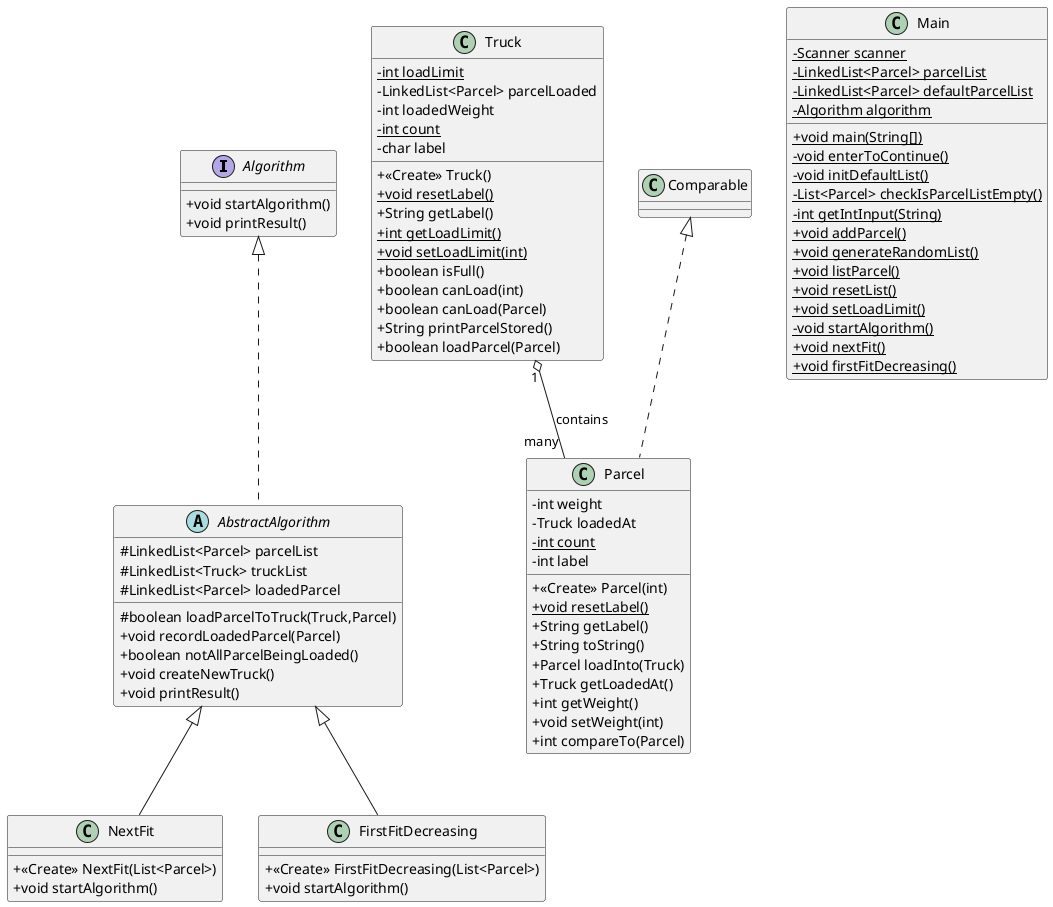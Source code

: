 @startuml
skinparam classAttributeIconSize 0
interface Algorithm {
+ void startAlgorithm()
+ void printResult()
}
class Truck {
- {static} int loadLimit
- LinkedList<Parcel> parcelLoaded
- int loadedWeight
- {static} int count
- char label
+ <<Create>> Truck()
+ {static} void resetLabel()
+ String getLabel()
+ {static} int getLoadLimit()
+ {static} void setLoadLimit(int)
+ boolean isFull()
+ boolean canLoad(int)
+ boolean canLoad(Parcel)
+ String printParcelStored()
+ boolean loadParcel(Parcel)
}
class NextFit {
+ <<Create>> NextFit(List<Parcel>)
+ void startAlgorithm()
}
class Main {
- {static} Scanner scanner
- {static} LinkedList<Parcel> parcelList
- {static} LinkedList<Parcel> defaultParcelList
- {static} Algorithm algorithm
+ {static} void main(String[])
- {static} void enterToContinue()
- {static} void initDefaultList()
- {static} List<Parcel> checkIsParcelListEmpty()
- {static} int getIntInput(String)
+ {static} void addParcel()
+ {static} void generateRandomList()
+ {static} void listParcel()
+ {static} void resetList()
+ {static} void setLoadLimit()
- {static} void startAlgorithm()
+ {static} void nextFit()
+ {static} void firstFitDecreasing()
}
class FirstFitDecreasing {
+ <<Create>> FirstFitDecreasing(List<Parcel>)
+ void startAlgorithm()
}
class Parcel {
- int weight
- Truck loadedAt
- {static} int count
- int label
+ <<Create>> Parcel(int)
+ {static} void resetLabel()
+ String getLabel()
+ String toString()
+ Parcel loadInto(Truck)
+ Truck getLoadedAt()
+ int getWeight()
+ void setWeight(int)
+ int compareTo(Parcel)
}
abstract class AbstractAlgorithm {
# LinkedList<Parcel> parcelList
# LinkedList<Truck> truckList
# LinkedList<Parcel> loadedParcel
# boolean loadParcelToTruck(Truck,Parcel)
+ void recordLoadedParcel(Parcel)
+ boolean notAllParcelBeingLoaded()
+ void createNewTruck()
+ void printResult()
}

Truck "1" o-- "many " Parcel : contains
AbstractAlgorithm <|-- NextFit
AbstractAlgorithm <|-- FirstFitDecreasing
Comparable <|.. Parcel
Algorithm <|.. AbstractAlgorithm
@enduml
